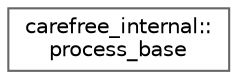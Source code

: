 digraph "类继承关系图"
{
 // LATEX_PDF_SIZE
  bgcolor="transparent";
  edge [fontname=Helvetica,fontsize=10,labelfontname=Helvetica,labelfontsize=10];
  node [fontname=Helvetica,fontsize=10,shape=box,height=0.2,width=0.4];
  rankdir="LR";
  Node0 [id="Node000000",label="carefree_internal::\lprocess_base",height=0.2,width=0.4,color="grey40", fillcolor="white", style="filled",URL="$classcarefree__internal_1_1process__base.html",tooltip=" "];
}
